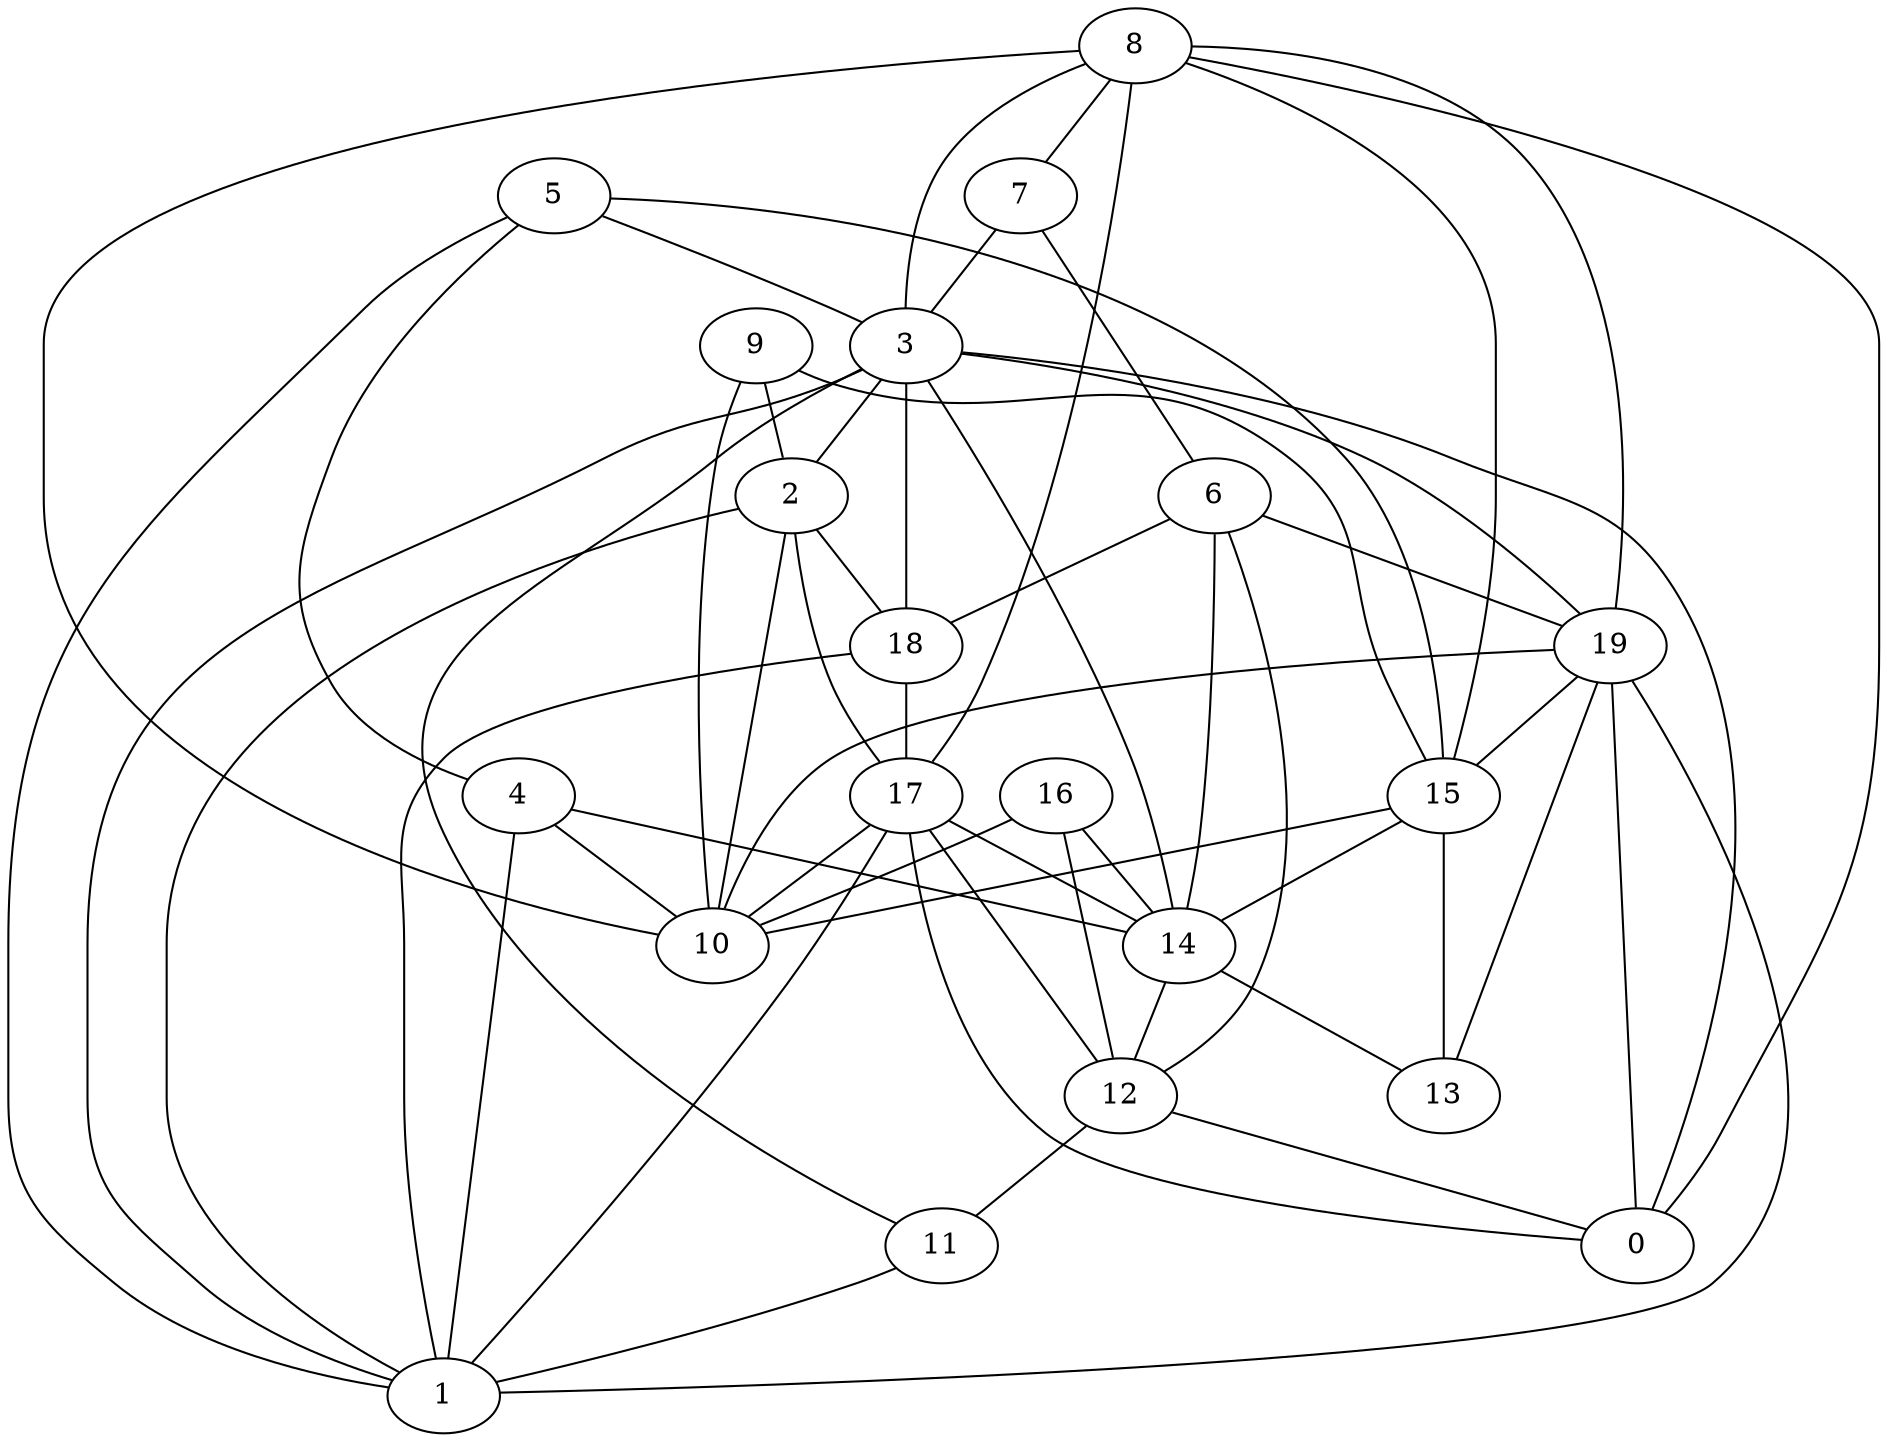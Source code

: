 digraph GG_graph {

subgraph G_graph {
edge [color = black]
"14" -> "12" [dir = none]
"14" -> "13" [dir = none]
"2" -> "17" [dir = none]
"2" -> "10" [dir = none]
"2" -> "18" [dir = none]
"2" -> "1" [dir = none]
"5" -> "1" [dir = none]
"5" -> "3" [dir = none]
"5" -> "4" [dir = none]
"5" -> "15" [dir = none]
"16" -> "14" [dir = none]
"16" -> "12" [dir = none]
"16" -> "10" [dir = none]
"3" -> "2" [dir = none]
"3" -> "19" [dir = none]
"3" -> "14" [dir = none]
"3" -> "11" [dir = none]
"3" -> "1" [dir = none]
"3" -> "18" [dir = none]
"3" -> "0" [dir = none]
"15" -> "13" [dir = none]
"15" -> "14" [dir = none]
"15" -> "10" [dir = none]
"4" -> "14" [dir = none]
"4" -> "10" [dir = none]
"4" -> "1" [dir = none]
"8" -> "7" [dir = none]
"8" -> "19" [dir = none]
"8" -> "3" [dir = none]
"8" -> "0" [dir = none]
"8" -> "10" [dir = none]
"8" -> "15" [dir = none]
"8" -> "17" [dir = none]
"7" -> "6" [dir = none]
"7" -> "3" [dir = none]
"17" -> "1" [dir = none]
"17" -> "10" [dir = none]
"17" -> "0" [dir = none]
"17" -> "14" [dir = none]
"17" -> "12" [dir = none]
"9" -> "2" [dir = none]
"9" -> "15" [dir = none]
"9" -> "10" [dir = none]
"6" -> "12" [dir = none]
"6" -> "18" [dir = none]
"6" -> "14" [dir = none]
"6" -> "19" [dir = none]
"19" -> "13" [dir = none]
"19" -> "1" [dir = none]
"19" -> "15" [dir = none]
"19" -> "10" [dir = none]
"19" -> "0" [dir = none]
"12" -> "11" [dir = none]
"12" -> "0" [dir = none]
"18" -> "17" [dir = none]
"18" -> "1" [dir = none]
"11" -> "1" [dir = none]
}

}
